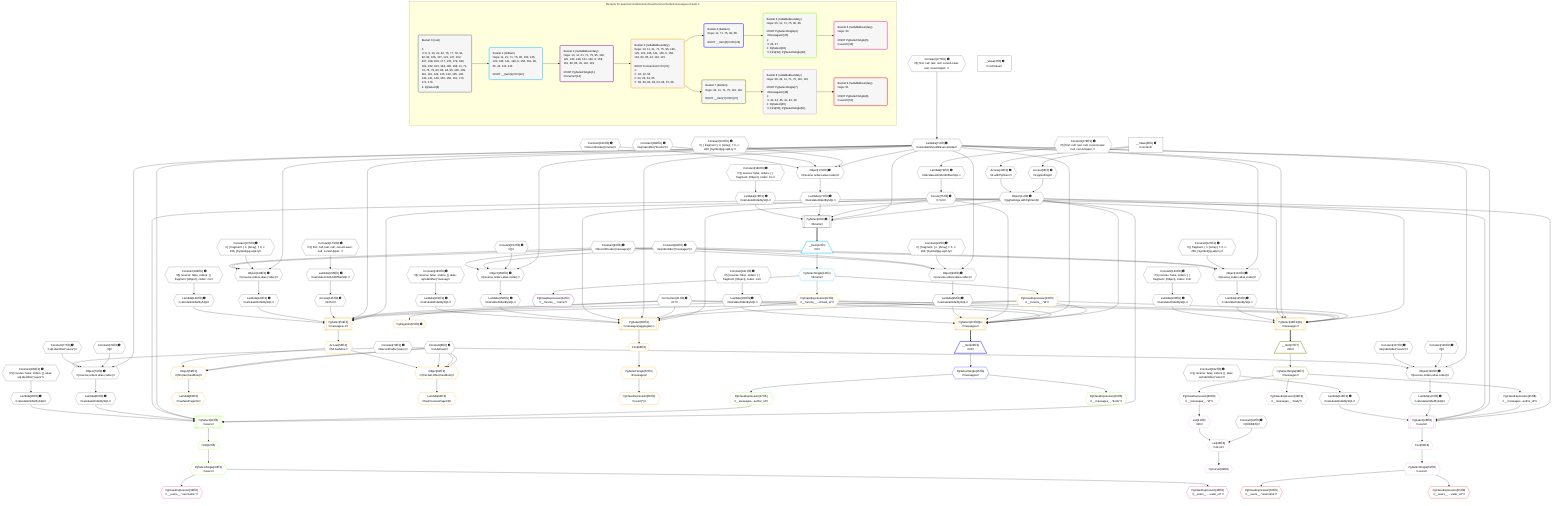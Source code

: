 %%{init: {'themeVariables': { 'fontSize': '12px'}}}%%
graph TD
    classDef path fill:#eee,stroke:#000,color:#000
    classDef plan fill:#fff,stroke-width:1px,color:#000
    classDef itemplan fill:#fff,stroke-width:2px,color:#000
    classDef unbatchedplan fill:#dff,stroke-width:1px,color:#000
    classDef sideeffectplan fill:#fcc,stroke-width:2px,color:#000
    classDef bucket fill:#f6f6f6,color:#000,stroke-width:2px,text-align:left


    %% plan dependencies
    PgSelect8[["PgSelect[8∈0] ➊<br />ᐸforumsᐳ"]]:::plan
    Object11{{"Object[11∈0] ➊<br />ᐸ{pgSettings,withPgClient}ᐳ"}}:::plan
    Lambda71{{"Lambda[71∈0] ➊<br />ᐸcalculateShouldReverseOrderᐳ"}}:::plan
    Access75{{"Access[75∈0] ➊<br />ᐸ74.0ᐳ"}}:::plan
    Lambda171{{"Lambda[171∈0] ➊<br />ᐸcalculateOrderBySQLᐳ"}}:::plan
    Lambda176{{"Lambda[176∈0] ➊<br />ᐸcalculateOrderBySQLᐳ"}}:::plan
    Object11 & Lambda71 & Access75 & Lambda171 & Lambda176 --> PgSelect8
    Object79{{"Object[79∈0] ➊<br />ᐸ{reverse,orders,alias,codec}ᐳ"}}:::plan
    Constant76{{"Constant[76∈0] ➊<br />ᐸ[]ᐳ"}}:::plan
    Constant77{{"Constant[77∈0] ➊<br />ᐸsql.identifier(”users”)ᐳ"}}:::plan
    Constant78{{"Constant[78∈0] ➊<br />ᐸRecordCodec(users)ᐳ"}}:::plan
    Lambda71 & Constant76 & Constant77 & Constant78 --> Object79
    Object94{{"Object[94∈0] ➊<br />ᐸ{reverse,orders,alias,codec}ᐳ"}}:::plan
    Constant91{{"Constant[91∈0] ➊<br />ᐸ[ { fragment: { n: [Array], f: 0, c: 266, [Symbol(pg-sql2-tyᐳ"}}:::plan
    Constant92{{"Constant[92∈0] ➊<br />ᐸsql.identifier(”messages”)ᐳ"}}:::plan
    Constant93{{"Constant[93∈0] ➊<br />ᐸRecordCodec(messages)ᐳ"}}:::plan
    Lambda71 & Constant91 & Constant92 & Constant93 --> Object94
    Object109{{"Object[109∈0] ➊<br />ᐸ{reverse,orders,alias,codec}ᐳ"}}:::plan
    Constant106{{"Constant[106∈0] ➊<br />ᐸ[]ᐳ"}}:::plan
    Constant107{{"Constant[107∈0] ➊<br />ᐸsql.identifier(”users”)ᐳ"}}:::plan
    Lambda71 & Constant106 & Constant107 & Constant78 --> Object109
    Object124{{"Object[124∈0] ➊<br />ᐸ{reverse,orders,alias,codec}ᐳ"}}:::plan
    Constant121{{"Constant[121∈0] ➊<br />ᐸ[ { fragment: { n: [Array], f: 0, c: 266, [Symbol(pg-sql2-tyᐳ"}}:::plan
    Lambda71 & Constant121 & Constant92 & Constant93 --> Object124
    Object140{{"Object[140∈0] ➊<br />ᐸ{reverse,orders,alias,codec}ᐳ"}}:::plan
    Constant137{{"Constant[137∈0] ➊<br />ᐸ[ { fragment: { n: [Array], f: 0, c: 266, [Symbol(pg-sql2-tyᐳ"}}:::plan
    Lambda71 & Constant137 & Constant92 & Constant93 --> Object140
    Object155{{"Object[155∈0] ➊<br />ᐸ{reverse,orders,alias,codec}ᐳ"}}:::plan
    Constant152{{"Constant[152∈0] ➊<br />ᐸ[]ᐳ"}}:::plan
    Lambda71 & Constant152 & Constant92 & Constant93 --> Object155
    Object170{{"Object[170∈0] ➊<br />ᐸ{reverse,orders,alias,codec}ᐳ"}}:::plan
    Constant167{{"Constant[167∈0] ➊<br />ᐸ[ { fragment: { n: [Array], f: 0, c: 266, [Symbol(pg-sql2-tyᐳ"}}:::plan
    Constant168{{"Constant[168∈0] ➊<br />ᐸsql.identifier(”forums”)ᐳ"}}:::plan
    Constant169{{"Constant[169∈0] ➊<br />ᐸRecordCodec(forums)ᐳ"}}:::plan
    Lambda71 & Constant167 & Constant168 & Constant169 --> Object170
    Access9{{"Access[9∈0] ➊<br />ᐸ2.pgSettingsᐳ"}}:::plan
    Access10{{"Access[10∈0] ➊<br />ᐸ2.withPgClientᐳ"}}:::plan
    Access9 & Access10 --> Object11
    __Value2["__Value[2∈0] ➊<br />ᐸcontextᐳ"]:::plan
    __Value2 --> Access9
    __Value2 --> Access10
    Constant177{{"Constant[177∈0] ➊<br />ᐸ§{ first: null, last: null, cursorLower: null, cursorUpper: ᐳ"}}:::plan
    Constant177 --> Lambda71
    Lambda74{{"Lambda[74∈0] ➊<br />ᐸcalculateLimitAndOffsetSQLᐳ"}}:::plan
    Constant178{{"Constant[178∈0] ➊<br />ᐸ§{ first: null, last: null, cursorLower: null, cursorUpper: ᐳ"}}:::plan
    Constant178 --> Lambda74
    Lambda74 --> Access75
    Lambda80{{"Lambda[80∈0] ➊<br />ᐸcalculateOrderBySQLᐳ"}}:::plan
    Object79 --> Lambda80
    Lambda85{{"Lambda[85∈0] ➊<br />ᐸcalculateOrderBySQLᐳ"}}:::plan
    Constant180{{"Constant[180∈0] ➊<br />ᐸ§{ reverse: false, orders: [], alias: sql.identifier(”users”ᐳ"}}:::plan
    Constant180 --> Lambda85
    Lambda95{{"Lambda[95∈0] ➊<br />ᐸcalculateOrderBySQLᐳ"}}:::plan
    Object94 --> Lambda95
    Lambda100{{"Lambda[100∈0] ➊<br />ᐸcalculateOrderBySQLᐳ"}}:::plan
    Constant181{{"Constant[181∈0] ➊<br />ᐸ§{ reverse: false, orders: [ { fragment: [Object], codec: Coᐳ"}}:::plan
    Constant181 --> Lambda100
    Lambda110{{"Lambda[110∈0] ➊<br />ᐸcalculateOrderBySQLᐳ"}}:::plan
    Object109 --> Lambda110
    Lambda115{{"Lambda[115∈0] ➊<br />ᐸcalculateOrderBySQLᐳ"}}:::plan
    Constant182{{"Constant[182∈0] ➊<br />ᐸ§{ reverse: false, orders: [], alias: sql.identifier(”users”ᐳ"}}:::plan
    Constant182 --> Lambda115
    Lambda125{{"Lambda[125∈0] ➊<br />ᐸcalculateOrderBySQLᐳ"}}:::plan
    Object124 --> Lambda125
    Lambda130{{"Lambda[130∈0] ➊<br />ᐸcalculateOrderBySQLᐳ"}}:::plan
    Constant183{{"Constant[183∈0] ➊<br />ᐸ§{ reverse: false, orders: [ { fragment: [Object], codec: Coᐳ"}}:::plan
    Constant183 --> Lambda130
    Lambda135{{"Lambda[135∈0] ➊<br />ᐸcalculateLimitAndOffsetSQLᐳ"}}:::plan
    Constant179{{"Constant[179∈0] ➊<br />ᐸ§{ first: null, last: null, cursorLower: null, cursorUpper: ᐳ"}}:::plan
    Constant179 --> Lambda135
    Access136{{"Access[136∈0] ➊<br />ᐸ135.0ᐳ"}}:::plan
    Lambda135 --> Access136
    Lambda141{{"Lambda[141∈0] ➊<br />ᐸcalculateOrderBySQLᐳ"}}:::plan
    Object140 --> Lambda141
    Lambda146{{"Lambda[146∈0] ➊<br />ᐸcalculateOrderBySQLᐳ"}}:::plan
    Constant184{{"Constant[184∈0] ➊<br />ᐸ§{ reverse: false, orders: [ { fragment: [Object], codec: Coᐳ"}}:::plan
    Constant184 --> Lambda146
    Lambda156{{"Lambda[156∈0] ➊<br />ᐸcalculateOrderBySQLᐳ"}}:::plan
    Object155 --> Lambda156
    Lambda161{{"Lambda[161∈0] ➊<br />ᐸcalculateOrderBySQLᐳ"}}:::plan
    Constant185{{"Constant[185∈0] ➊<br />ᐸ§{ reverse: false, orders: [], alias: sql.identifier(”messagᐳ"}}:::plan
    Constant185 --> Lambda161
    Object170 --> Lambda171
    Constant186{{"Constant[186∈0] ➊<br />ᐸ§{ reverse: false, orders: [ { fragment: [Object], codec: Coᐳ"}}:::plan
    Constant186 --> Lambda176
    __Value4["__Value[4∈0] ➊<br />ᐸrootValueᐳ"]:::plan
    Constant6{{"Constant[6∈0] ➊<br />ᐸundefinedᐳ"}}:::plan
    Connection21{{"Connection[21∈0] ➊<br />ᐸ17ᐳ"}}:::plan
    Constant42{{"Constant[42∈0] ➊<br />ᐸ[HIDDEN]ᐳ"}}:::plan
    __Item12[/"__Item[12∈1]<br />ᐸ8ᐳ"\]:::itemplan
    PgSelect8 ==> __Item12
    PgSelectSingle13{{"PgSelectSingle[13∈1]<br />ᐸforumsᐳ"}}:::plan
    __Item12 --> PgSelectSingle13
    PgClassExpression14{{"PgClassExpression[14∈2]<br />ᐸ__forums__.”name”ᐳ"}}:::plan
    PgSelectSingle13 --> PgClassExpression14
    PgSelect23[["PgSelect[23∈3@s]<br />ᐸmessagesᐳ"]]:::plan
    PgClassExpression16{{"PgClassExpression[16∈3]<br />ᐸ__forums__.”id”ᐳ"}}:::plan
    PgClassExpression22{{"PgClassExpression[22∈3]<br />ᐸ__forums__...chived_at”ᐳ"}}:::plan
    Object11 & PgClassExpression16 & PgClassExpression22 & Connection21 & Lambda71 & Access75 & Lambda95 & Lambda100 --> PgSelect23
    PgSelect36[["PgSelect[36∈3@s]<br />ᐸmessagesᐳ"]]:::plan
    Object11 & PgClassExpression16 & PgClassExpression22 & Connection21 & Lambda71 & Access75 & Lambda125 & Lambda130 --> PgSelect36
    PgSelect54[["PgSelect[54∈3]<br />ᐸmessages+1ᐳ"]]:::plan
    Object11 & PgClassExpression16 & PgClassExpression22 & Connection21 & Lambda71 & Access136 & Lambda141 & Lambda146 --> PgSelect54
    PgSelect65[["PgSelect[65∈3]<br />ᐸmessages(aggregate)ᐳ"]]:::plan
    Object11 & PgClassExpression16 & PgClassExpression22 & Connection21 & Lambda71 & Access75 & Lambda156 & Lambda161 --> PgSelect65
    Object63{{"Object[63∈3]<br />ᐸ{first,last,offset,hasMore}ᐳ"}}:::plan
    Access58{{"Access[58∈3]<br />ᐸ54.hasMoreᐳ"}}:::plan
    Constant6 & Constant6 & Constant6 & Access58 --> Object63
    Object59{{"Object[59∈3]<br />ᐸ{first,last,hasMore}ᐳ"}}:::plan
    Constant6 & Constant6 & Access58 --> Object59
    PgSelectSingle13 --> PgClassExpression16
    PgSelectSingle13 --> PgClassExpression22
    PgPageInfo55{{"PgPageInfo[55∈3] ➊"}}:::plan
    Connection21 --> PgPageInfo55
    PgSelect54 --> Access58
    Lambda60{{"Lambda[60∈3]<br />ᐸhasNextPageCbᐳ"}}:::plan
    Object59 --> Lambda60
    Lambda64{{"Lambda[64∈3]<br />ᐸhasPreviousPageCbᐳ"}}:::plan
    Object63 --> Lambda64
    First66{{"First[66∈3]"}}:::plan
    PgSelect65 --> First66
    PgSelectSingle67{{"PgSelectSingle[67∈3]<br />ᐸmessagesᐳ"}}:::plan
    First66 --> PgSelectSingle67
    PgClassExpression68{{"PgClassExpression[68∈3]<br />ᐸcount(*)ᐳ"}}:::plan
    PgSelectSingle67 --> PgClassExpression68
    __Item24[/"__Item[24∈4]<br />ᐸ23ᐳ"\]:::itemplan
    PgSelect23 ==> __Item24
    PgSelectSingle25{{"PgSelectSingle[25∈4]<br />ᐸmessagesᐳ"}}:::plan
    __Item24 --> PgSelectSingle25
    PgSelect28[["PgSelect[28∈5]<br />ᐸusersᐳ"]]:::plan
    PgClassExpression27{{"PgClassExpression[27∈5]<br />ᐸ__messages...author_id”ᐳ"}}:::plan
    Object11 & PgClassExpression27 & Lambda71 & Access75 & Lambda80 & Lambda85 --> PgSelect28
    PgClassExpression26{{"PgClassExpression[26∈5]<br />ᐸ__messages__.”body”ᐳ"}}:::plan
    PgSelectSingle25 --> PgClassExpression26
    PgSelectSingle25 --> PgClassExpression27
    First32{{"First[32∈5]"}}:::plan
    PgSelect28 --> First32
    PgSelectSingle33{{"PgSelectSingle[33∈5]<br />ᐸusersᐳ"}}:::plan
    First32 --> PgSelectSingle33
    PgClassExpression34{{"PgClassExpression[34∈6]<br />ᐸ__users__.”username”ᐳ"}}:::plan
    PgSelectSingle33 --> PgClassExpression34
    PgClassExpression35{{"PgClassExpression[35∈6]<br />ᐸ__users__....vatar_url”ᐳ"}}:::plan
    PgSelectSingle33 --> PgClassExpression35
    __Item37[/"__Item[37∈7]<br />ᐸ36ᐳ"\]:::itemplan
    PgSelect36 ==> __Item37
    PgSelectSingle38{{"PgSelectSingle[38∈7]<br />ᐸmessagesᐳ"}}:::plan
    __Item37 --> PgSelectSingle38
    PgSelect46[["PgSelect[46∈8]<br />ᐸusersᐳ"]]:::plan
    PgClassExpression45{{"PgClassExpression[45∈8]<br />ᐸ__messages...author_id”ᐳ"}}:::plan
    Object11 & PgClassExpression45 & Lambda71 & Access75 & Lambda110 & Lambda115 --> PgSelect46
    List43{{"List[43∈8]<br />ᐸ42,41ᐳ"}}:::plan
    List41{{"List[41∈8]<br />ᐸ40ᐳ"}}:::plan
    Constant42 & List41 --> List43
    PgCursor39{{"PgCursor[39∈8]"}}:::plan
    List43 --> PgCursor39
    PgClassExpression40{{"PgClassExpression[40∈8]<br />ᐸ__messages__.”id”ᐳ"}}:::plan
    PgSelectSingle38 --> PgClassExpression40
    PgClassExpression40 --> List41
    PgClassExpression44{{"PgClassExpression[44∈8]<br />ᐸ__messages__.”body”ᐳ"}}:::plan
    PgSelectSingle38 --> PgClassExpression44
    PgSelectSingle38 --> PgClassExpression45
    First50{{"First[50∈8]"}}:::plan
    PgSelect46 --> First50
    PgSelectSingle51{{"PgSelectSingle[51∈8]<br />ᐸusersᐳ"}}:::plan
    First50 --> PgSelectSingle51
    PgClassExpression52{{"PgClassExpression[52∈9]<br />ᐸ__users__.”username”ᐳ"}}:::plan
    PgSelectSingle51 --> PgClassExpression52
    PgClassExpression53{{"PgClassExpression[53∈9]<br />ᐸ__users__....vatar_url”ᐳ"}}:::plan
    PgSelectSingle51 --> PgClassExpression53

    %% define steps

    subgraph "Buckets for queries/conditions/archived-forum-inherited-messages.stream-2"
    Bucket0("Bucket 0 (root)<br /><br />1: <br />ᐳ: 6, 9, 10, 21, 42, 76, 77, 78, 91, 92, 93, 106, 107, 121, 137, 152, 167, 168, 169, 177, 178, 179, 180, 181, 182, 183, 184, 185, 186, 11, 71, 74, 75, 79, 80, 85, 94, 95, 100, 109, 110, 115, 124, 125, 130, 135, 136, 140, 141, 146, 155, 156, 161, 170, 171, 176<br />2: PgSelect[8]"):::bucket
    classDef bucket0 stroke:#696969
    class Bucket0,__Value2,__Value4,Constant6,PgSelect8,Access9,Access10,Object11,Connection21,Constant42,Lambda71,Lambda74,Access75,Constant76,Constant77,Constant78,Object79,Lambda80,Lambda85,Constant91,Constant92,Constant93,Object94,Lambda95,Lambda100,Constant106,Constant107,Object109,Lambda110,Lambda115,Constant121,Object124,Lambda125,Lambda130,Lambda135,Access136,Constant137,Object140,Lambda141,Lambda146,Constant152,Object155,Lambda156,Lambda161,Constant167,Constant168,Constant169,Object170,Lambda171,Lambda176,Constant177,Constant178,Constant179,Constant180,Constant181,Constant182,Constant183,Constant184,Constant185,Constant186 bucket0
    Bucket1("Bucket 1 (listItem)<br />Deps: 11, 21, 71, 75, 95, 100, 125, 130, 136, 141, 146, 6, 156, 161, 80, 85, 42, 110, 115<br /><br />ROOT __Item{1}ᐸ8ᐳ[12]"):::bucket
    classDef bucket1 stroke:#00bfff
    class Bucket1,__Item12,PgSelectSingle13 bucket1
    Bucket2("Bucket 2 (nullableBoundary)<br />Deps: 13, 11, 21, 71, 75, 95, 100, 125, 130, 136, 141, 146, 6, 156, 161, 80, 85, 42, 110, 115<br /><br />ROOT PgSelectSingle{1}ᐸforumsᐳ[13]"):::bucket
    classDef bucket2 stroke:#7f007f
    class Bucket2,PgClassExpression14 bucket2
    Bucket3("Bucket 3 (nullableBoundary)<br />Deps: 13, 11, 21, 71, 75, 95, 100, 125, 130, 136, 141, 146, 6, 156, 161, 80, 85, 42, 110, 115<br /><br />ROOT Connectionᐸ17ᐳ[21]<br />1: <br />ᐳ: 16, 22, 55<br />2: 23, 36, 54, 65<br />ᐳ: 58, 59, 60, 63, 64, 66, 67, 68"):::bucket
    classDef bucket3 stroke:#ffa500
    class Bucket3,PgClassExpression16,PgClassExpression22,PgSelect23,PgSelect36,PgSelect54,PgPageInfo55,Access58,Object59,Lambda60,Object63,Lambda64,PgSelect65,First66,PgSelectSingle67,PgClassExpression68 bucket3
    Bucket4("Bucket 4 (listItem)<br />Deps: 11, 71, 75, 80, 85<br /><br />ROOT __Item{4}ᐸ23ᐳ[24]"):::bucket
    classDef bucket4 stroke:#0000ff
    class Bucket4,__Item24,PgSelectSingle25 bucket4
    Bucket5("Bucket 5 (nullableBoundary)<br />Deps: 25, 11, 71, 75, 80, 85<br /><br />ROOT PgSelectSingle{4}ᐸmessagesᐳ[25]<br />1: <br />ᐳ: 26, 27<br />2: PgSelect[28]<br />ᐳ: First[32], PgSelectSingle[33]"):::bucket
    classDef bucket5 stroke:#7fff00
    class Bucket5,PgClassExpression26,PgClassExpression27,PgSelect28,First32,PgSelectSingle33 bucket5
    Bucket6("Bucket 6 (nullableBoundary)<br />Deps: 33<br /><br />ROOT PgSelectSingle{5}ᐸusersᐳ[33]"):::bucket
    classDef bucket6 stroke:#ff1493
    class Bucket6,PgClassExpression34,PgClassExpression35 bucket6
    Bucket7("Bucket 7 (listItem)<br />Deps: 42, 11, 71, 75, 110, 115<br /><br />ROOT __Item{7}ᐸ36ᐳ[37]"):::bucket
    classDef bucket7 stroke:#808000
    class Bucket7,__Item37,PgSelectSingle38 bucket7
    Bucket8("Bucket 8 (nullableBoundary)<br />Deps: 38, 42, 11, 71, 75, 110, 115<br /><br />ROOT PgSelectSingle{7}ᐸmessagesᐳ[38]<br />1: <br />ᐳ: 40, 44, 45, 41, 43, 39<br />2: PgSelect[46]<br />ᐳ: First[50], PgSelectSingle[51]"):::bucket
    classDef bucket8 stroke:#dda0dd
    class Bucket8,PgCursor39,PgClassExpression40,List41,List43,PgClassExpression44,PgClassExpression45,PgSelect46,First50,PgSelectSingle51 bucket8
    Bucket9("Bucket 9 (nullableBoundary)<br />Deps: 51<br /><br />ROOT PgSelectSingle{8}ᐸusersᐳ[51]"):::bucket
    classDef bucket9 stroke:#ff0000
    class Bucket9,PgClassExpression52,PgClassExpression53 bucket9
    Bucket0 --> Bucket1
    Bucket1 --> Bucket2
    Bucket2 --> Bucket3
    Bucket3 --> Bucket4 & Bucket7
    Bucket4 --> Bucket5
    Bucket5 --> Bucket6
    Bucket7 --> Bucket8
    Bucket8 --> Bucket9
    end
